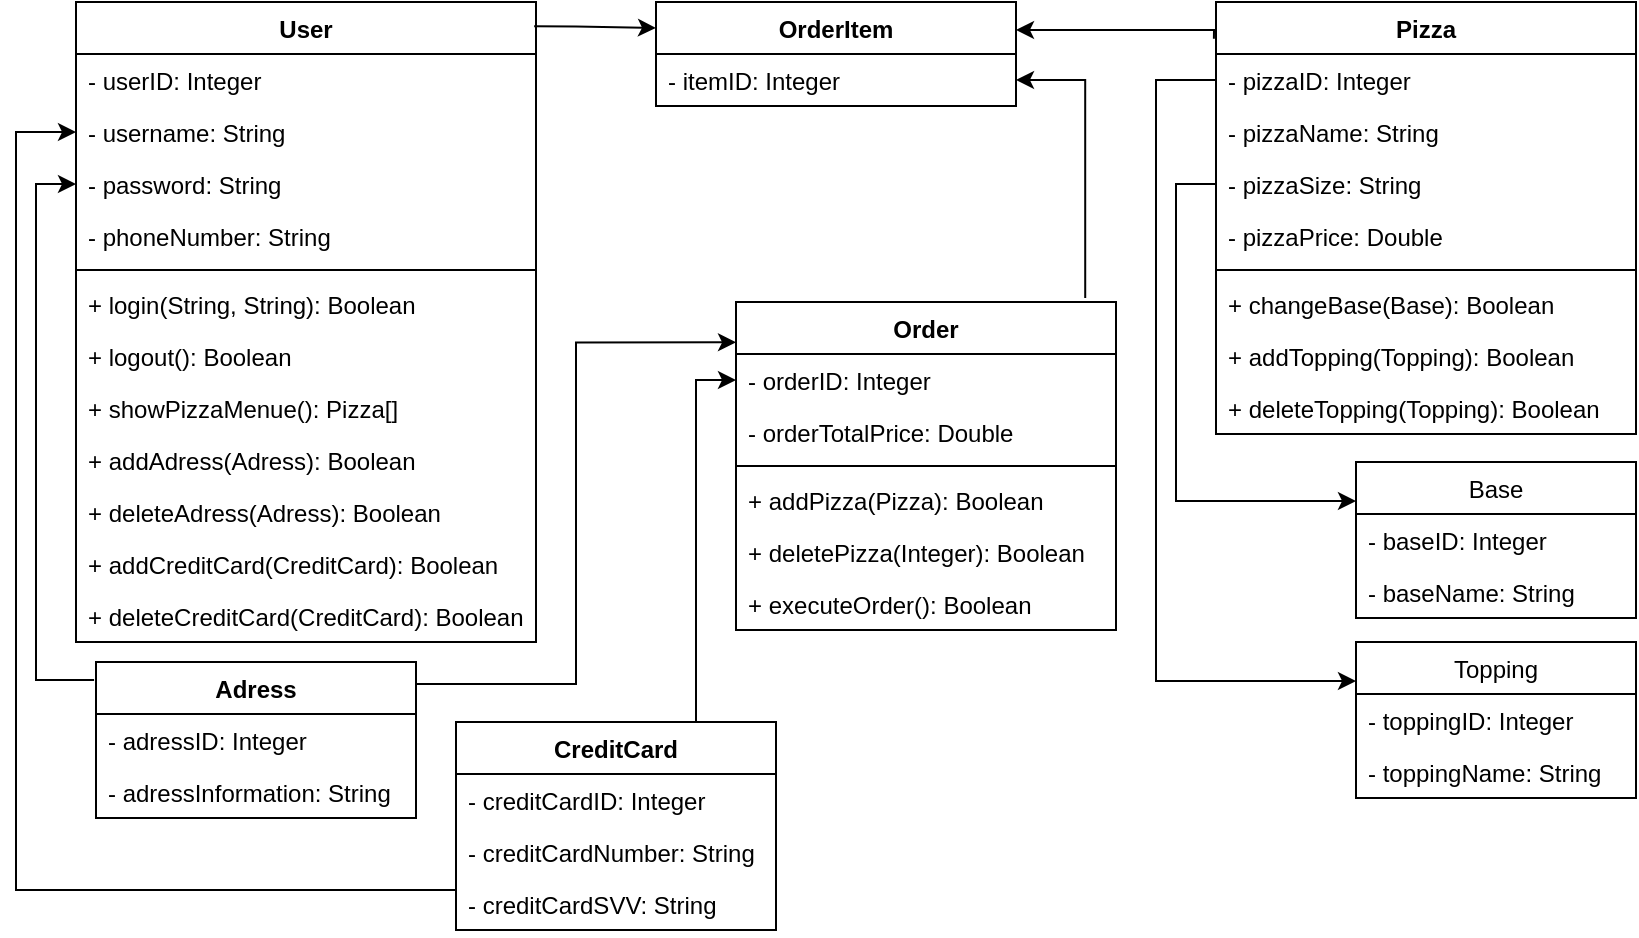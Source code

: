 <mxfile version="14.1.8" type="github">
  <diagram id="C5RBs43oDa-KdzZeNtuy" name="Page-1">
    <mxGraphModel dx="868" dy="482" grid="1" gridSize="10" guides="1" tooltips="1" connect="1" arrows="1" fold="1" page="1" pageScale="1" pageWidth="827" pageHeight="1169" math="0" shadow="0">
      <root>
        <mxCell id="WIyWlLk6GJQsqaUBKTNV-0" />
        <mxCell id="WIyWlLk6GJQsqaUBKTNV-1" parent="WIyWlLk6GJQsqaUBKTNV-0" />
        <mxCell id="uV1599xkfmc2XIZDll-U-7" value="User" style="swimlane;fontStyle=1;align=center;verticalAlign=top;childLayout=stackLayout;horizontal=1;startSize=26;horizontalStack=0;resizeParent=1;resizeParentMax=0;resizeLast=0;collapsible=1;marginBottom=0;" parent="WIyWlLk6GJQsqaUBKTNV-1" vertex="1">
          <mxGeometry x="40" y="10" width="230" height="320" as="geometry" />
        </mxCell>
        <mxCell id="uV1599xkfmc2XIZDll-U-6" value="- userID: Integer" style="text;strokeColor=none;fillColor=none;align=left;verticalAlign=top;spacingLeft=4;spacingRight=4;overflow=hidden;rotatable=0;points=[[0,0.5],[1,0.5]];portConstraint=eastwest;" parent="uV1599xkfmc2XIZDll-U-7" vertex="1">
          <mxGeometry y="26" width="230" height="26" as="geometry" />
        </mxCell>
        <mxCell id="uV1599xkfmc2XIZDll-U-11" value="- username: String" style="text;strokeColor=none;fillColor=none;align=left;verticalAlign=top;spacingLeft=4;spacingRight=4;overflow=hidden;rotatable=0;points=[[0,0.5],[1,0.5]];portConstraint=eastwest;" parent="uV1599xkfmc2XIZDll-U-7" vertex="1">
          <mxGeometry y="52" width="230" height="26" as="geometry" />
        </mxCell>
        <mxCell id="uV1599xkfmc2XIZDll-U-12" value="- password: String" style="text;strokeColor=none;fillColor=none;align=left;verticalAlign=top;spacingLeft=4;spacingRight=4;overflow=hidden;rotatable=0;points=[[0,0.5],[1,0.5]];portConstraint=eastwest;" parent="uV1599xkfmc2XIZDll-U-7" vertex="1">
          <mxGeometry y="78" width="230" height="26" as="geometry" />
        </mxCell>
        <mxCell id="s7ZiOh65WCOUnPWMFTmQ-5" value="- phoneNumber: String" style="text;strokeColor=none;fillColor=none;align=left;verticalAlign=top;spacingLeft=4;spacingRight=4;overflow=hidden;rotatable=0;points=[[0,0.5],[1,0.5]];portConstraint=eastwest;" vertex="1" parent="uV1599xkfmc2XIZDll-U-7">
          <mxGeometry y="104" width="230" height="26" as="geometry" />
        </mxCell>
        <mxCell id="uV1599xkfmc2XIZDll-U-9" value="" style="line;strokeWidth=1;fillColor=none;align=left;verticalAlign=middle;spacingTop=-1;spacingLeft=3;spacingRight=3;rotatable=0;labelPosition=right;points=[];portConstraint=eastwest;" parent="uV1599xkfmc2XIZDll-U-7" vertex="1">
          <mxGeometry y="130" width="230" height="8" as="geometry" />
        </mxCell>
        <mxCell id="uV1599xkfmc2XIZDll-U-14" value="+ login(String, String): Boolean" style="text;strokeColor=none;fillColor=none;align=left;verticalAlign=top;spacingLeft=4;spacingRight=4;overflow=hidden;rotatable=0;points=[[0,0.5],[1,0.5]];portConstraint=eastwest;" parent="uV1599xkfmc2XIZDll-U-7" vertex="1">
          <mxGeometry y="138" width="230" height="26" as="geometry" />
        </mxCell>
        <mxCell id="uV1599xkfmc2XIZDll-U-10" value="+ logout(): Boolean" style="text;strokeColor=none;fillColor=none;align=left;verticalAlign=top;spacingLeft=4;spacingRight=4;overflow=hidden;rotatable=0;points=[[0,0.5],[1,0.5]];portConstraint=eastwest;" parent="uV1599xkfmc2XIZDll-U-7" vertex="1">
          <mxGeometry y="164" width="230" height="26" as="geometry" />
        </mxCell>
        <mxCell id="uV1599xkfmc2XIZDll-U-19" value="+ showPizzaMenue(): Pizza[]" style="text;strokeColor=none;fillColor=none;align=left;verticalAlign=top;spacingLeft=4;spacingRight=4;overflow=hidden;rotatable=0;points=[[0,0.5],[1,0.5]];portConstraint=eastwest;" parent="uV1599xkfmc2XIZDll-U-7" vertex="1">
          <mxGeometry y="190" width="230" height="26" as="geometry" />
        </mxCell>
        <mxCell id="s7ZiOh65WCOUnPWMFTmQ-6" value="+ addAdress(Adress): Boolean" style="text;strokeColor=none;fillColor=none;align=left;verticalAlign=top;spacingLeft=4;spacingRight=4;overflow=hidden;rotatable=0;points=[[0,0.5],[1,0.5]];portConstraint=eastwest;" vertex="1" parent="uV1599xkfmc2XIZDll-U-7">
          <mxGeometry y="216" width="230" height="26" as="geometry" />
        </mxCell>
        <mxCell id="s7ZiOh65WCOUnPWMFTmQ-7" value="+ deleteAdress(Adress): Boolean" style="text;strokeColor=none;fillColor=none;align=left;verticalAlign=top;spacingLeft=4;spacingRight=4;overflow=hidden;rotatable=0;points=[[0,0.5],[1,0.5]];portConstraint=eastwest;" vertex="1" parent="uV1599xkfmc2XIZDll-U-7">
          <mxGeometry y="242" width="230" height="26" as="geometry" />
        </mxCell>
        <mxCell id="s7ZiOh65WCOUnPWMFTmQ-13" value="+ addCreditCard(CreditCard): Boolean" style="text;strokeColor=none;fillColor=none;align=left;verticalAlign=top;spacingLeft=4;spacingRight=4;overflow=hidden;rotatable=0;points=[[0,0.5],[1,0.5]];portConstraint=eastwest;" vertex="1" parent="uV1599xkfmc2XIZDll-U-7">
          <mxGeometry y="268" width="230" height="26" as="geometry" />
        </mxCell>
        <mxCell id="s7ZiOh65WCOUnPWMFTmQ-14" value="+ deleteCreditCard(CreditCard): Boolean" style="text;strokeColor=none;fillColor=none;align=left;verticalAlign=top;spacingLeft=4;spacingRight=4;overflow=hidden;rotatable=0;points=[[0,0.5],[1,0.5]];portConstraint=eastwest;" vertex="1" parent="uV1599xkfmc2XIZDll-U-7">
          <mxGeometry y="294" width="230" height="26" as="geometry" />
        </mxCell>
        <mxCell id="uV1599xkfmc2XIZDll-U-20" value="OrderItem" style="swimlane;fontStyle=1;align=center;verticalAlign=top;childLayout=stackLayout;horizontal=1;startSize=26;horizontalStack=0;resizeParent=1;resizeParentMax=0;resizeLast=0;collapsible=1;marginBottom=0;" parent="WIyWlLk6GJQsqaUBKTNV-1" vertex="1">
          <mxGeometry x="330" y="10" width="180" height="52" as="geometry" />
        </mxCell>
        <mxCell id="uV1599xkfmc2XIZDll-U-21" value="- itemID: Integer" style="text;strokeColor=none;fillColor=none;align=left;verticalAlign=top;spacingLeft=4;spacingRight=4;overflow=hidden;rotatable=0;points=[[0,0.5],[1,0.5]];portConstraint=eastwest;" parent="uV1599xkfmc2XIZDll-U-20" vertex="1">
          <mxGeometry y="26" width="180" height="26" as="geometry" />
        </mxCell>
        <mxCell id="uV1599xkfmc2XIZDll-U-25" value="Pizza" style="swimlane;fontStyle=1;align=center;verticalAlign=top;childLayout=stackLayout;horizontal=1;startSize=26;horizontalStack=0;resizeParent=1;resizeParentMax=0;resizeLast=0;collapsible=1;marginBottom=0;" parent="WIyWlLk6GJQsqaUBKTNV-1" vertex="1">
          <mxGeometry x="610" y="10" width="210" height="216" as="geometry" />
        </mxCell>
        <mxCell id="s7ZiOh65WCOUnPWMFTmQ-0" value="- pizzaID: Integer" style="text;strokeColor=none;fillColor=none;align=left;verticalAlign=top;spacingLeft=4;spacingRight=4;overflow=hidden;rotatable=0;points=[[0,0.5],[1,0.5]];portConstraint=eastwest;" vertex="1" parent="uV1599xkfmc2XIZDll-U-25">
          <mxGeometry y="26" width="210" height="26" as="geometry" />
        </mxCell>
        <mxCell id="uV1599xkfmc2XIZDll-U-26" value="- pizzaName: String" style="text;strokeColor=none;fillColor=none;align=left;verticalAlign=top;spacingLeft=4;spacingRight=4;overflow=hidden;rotatable=0;points=[[0,0.5],[1,0.5]];portConstraint=eastwest;" parent="uV1599xkfmc2XIZDll-U-25" vertex="1">
          <mxGeometry y="52" width="210" height="26" as="geometry" />
        </mxCell>
        <mxCell id="uV1599xkfmc2XIZDll-U-29" value="- pizzaSize: String" style="text;strokeColor=none;fillColor=none;align=left;verticalAlign=top;spacingLeft=4;spacingRight=4;overflow=hidden;rotatable=0;points=[[0,0.5],[1,0.5]];portConstraint=eastwest;" parent="uV1599xkfmc2XIZDll-U-25" vertex="1">
          <mxGeometry y="78" width="210" height="26" as="geometry" />
        </mxCell>
        <mxCell id="s7ZiOh65WCOUnPWMFTmQ-1" value="- pizzaPrice: Double" style="text;strokeColor=none;fillColor=none;align=left;verticalAlign=top;spacingLeft=4;spacingRight=4;overflow=hidden;rotatable=0;points=[[0,0.5],[1,0.5]];portConstraint=eastwest;" vertex="1" parent="uV1599xkfmc2XIZDll-U-25">
          <mxGeometry y="104" width="210" height="26" as="geometry" />
        </mxCell>
        <mxCell id="uV1599xkfmc2XIZDll-U-27" value="" style="line;strokeWidth=1;fillColor=none;align=left;verticalAlign=middle;spacingTop=-1;spacingLeft=3;spacingRight=3;rotatable=0;labelPosition=right;points=[];portConstraint=eastwest;" parent="uV1599xkfmc2XIZDll-U-25" vertex="1">
          <mxGeometry y="130" width="210" height="8" as="geometry" />
        </mxCell>
        <mxCell id="uV1599xkfmc2XIZDll-U-28" value="+ changeBase(Base): Boolean" style="text;strokeColor=none;fillColor=none;align=left;verticalAlign=top;spacingLeft=4;spacingRight=4;overflow=hidden;rotatable=0;points=[[0,0.5],[1,0.5]];portConstraint=eastwest;" parent="uV1599xkfmc2XIZDll-U-25" vertex="1">
          <mxGeometry y="138" width="210" height="26" as="geometry" />
        </mxCell>
        <mxCell id="uV1599xkfmc2XIZDll-U-30" value="+ addTopping(Topping): Boolean" style="text;strokeColor=none;fillColor=none;align=left;verticalAlign=top;spacingLeft=4;spacingRight=4;overflow=hidden;rotatable=0;points=[[0,0.5],[1,0.5]];portConstraint=eastwest;" parent="uV1599xkfmc2XIZDll-U-25" vertex="1">
          <mxGeometry y="164" width="210" height="26" as="geometry" />
        </mxCell>
        <mxCell id="uV1599xkfmc2XIZDll-U-31" value="+ deleteTopping(Topping): Boolean" style="text;strokeColor=none;fillColor=none;align=left;verticalAlign=top;spacingLeft=4;spacingRight=4;overflow=hidden;rotatable=0;points=[[0,0.5],[1,0.5]];portConstraint=eastwest;" parent="uV1599xkfmc2XIZDll-U-25" vertex="1">
          <mxGeometry y="190" width="210" height="26" as="geometry" />
        </mxCell>
        <mxCell id="uV1599xkfmc2XIZDll-U-36" value="Base" style="swimlane;fontStyle=0;childLayout=stackLayout;horizontal=1;startSize=26;fillColor=none;horizontalStack=0;resizeParent=1;resizeParentMax=0;resizeLast=0;collapsible=1;marginBottom=0;" parent="WIyWlLk6GJQsqaUBKTNV-1" vertex="1">
          <mxGeometry x="680" y="240" width="140" height="78" as="geometry" />
        </mxCell>
        <mxCell id="fI5wQZOOKrCyLXPz0UMs-0" value="- baseID: Integer" style="text;strokeColor=none;fillColor=none;align=left;verticalAlign=top;spacingLeft=4;spacingRight=4;overflow=hidden;rotatable=0;points=[[0,0.5],[1,0.5]];portConstraint=eastwest;" parent="uV1599xkfmc2XIZDll-U-36" vertex="1">
          <mxGeometry y="26" width="140" height="26" as="geometry" />
        </mxCell>
        <mxCell id="uV1599xkfmc2XIZDll-U-37" value="- baseName: String" style="text;strokeColor=none;fillColor=none;align=left;verticalAlign=top;spacingLeft=4;spacingRight=4;overflow=hidden;rotatable=0;points=[[0,0.5],[1,0.5]];portConstraint=eastwest;" parent="uV1599xkfmc2XIZDll-U-36" vertex="1">
          <mxGeometry y="52" width="140" height="26" as="geometry" />
        </mxCell>
        <mxCell id="uV1599xkfmc2XIZDll-U-41" value="Topping" style="swimlane;fontStyle=0;childLayout=stackLayout;horizontal=1;startSize=26;fillColor=none;horizontalStack=0;resizeParent=1;resizeParentMax=0;resizeLast=0;collapsible=1;marginBottom=0;" parent="WIyWlLk6GJQsqaUBKTNV-1" vertex="1">
          <mxGeometry x="680" y="330" width="140" height="78" as="geometry" />
        </mxCell>
        <mxCell id="fI5wQZOOKrCyLXPz0UMs-1" value="- toppingID: Integer" style="text;strokeColor=none;fillColor=none;align=left;verticalAlign=top;spacingLeft=4;spacingRight=4;overflow=hidden;rotatable=0;points=[[0,0.5],[1,0.5]];portConstraint=eastwest;" parent="uV1599xkfmc2XIZDll-U-41" vertex="1">
          <mxGeometry y="26" width="140" height="26" as="geometry" />
        </mxCell>
        <mxCell id="uV1599xkfmc2XIZDll-U-42" value="- toppingName: String" style="text;strokeColor=none;fillColor=none;align=left;verticalAlign=top;spacingLeft=4;spacingRight=4;overflow=hidden;rotatable=0;points=[[0,0.5],[1,0.5]];portConstraint=eastwest;" parent="uV1599xkfmc2XIZDll-U-41" vertex="1">
          <mxGeometry y="52" width="140" height="26" as="geometry" />
        </mxCell>
        <mxCell id="IQ9QhzdBHmIEoD9JMVYd-0" style="edgeStyle=orthogonalEdgeStyle;rounded=0;orthogonalLoop=1;jettySize=auto;html=1;exitX=0;exitY=0.5;exitDx=0;exitDy=0;entryX=0;entryY=0.25;entryDx=0;entryDy=0;" parent="WIyWlLk6GJQsqaUBKTNV-1" source="uV1599xkfmc2XIZDll-U-29" target="uV1599xkfmc2XIZDll-U-36" edge="1">
          <mxGeometry relative="1" as="geometry" />
        </mxCell>
        <mxCell id="IQ9QhzdBHmIEoD9JMVYd-1" style="edgeStyle=orthogonalEdgeStyle;rounded=0;orthogonalLoop=1;jettySize=auto;html=1;exitX=0;exitY=0.5;exitDx=0;exitDy=0;entryX=0;entryY=0.25;entryDx=0;entryDy=0;" parent="WIyWlLk6GJQsqaUBKTNV-1" source="uV1599xkfmc2XIZDll-U-26" target="uV1599xkfmc2XIZDll-U-41" edge="1">
          <mxGeometry relative="1" as="geometry">
            <Array as="points">
              <mxPoint x="610" y="49" />
              <mxPoint x="580" y="49" />
              <mxPoint x="580" y="350" />
            </Array>
          </mxGeometry>
        </mxCell>
        <mxCell id="hXHPoDrEMKIcVmXOcSfc-1" value="Order" style="swimlane;fontStyle=1;align=center;verticalAlign=top;childLayout=stackLayout;horizontal=1;startSize=26;horizontalStack=0;resizeParent=1;resizeParentMax=0;resizeLast=0;collapsible=1;marginBottom=0;" parent="WIyWlLk6GJQsqaUBKTNV-1" vertex="1">
          <mxGeometry x="370" y="160" width="190" height="164" as="geometry" />
        </mxCell>
        <mxCell id="s7ZiOh65WCOUnPWMFTmQ-10" value="- orderID: Integer" style="text;strokeColor=none;fillColor=none;align=left;verticalAlign=top;spacingLeft=4;spacingRight=4;overflow=hidden;rotatable=0;points=[[0,0.5],[1,0.5]];portConstraint=eastwest;" vertex="1" parent="hXHPoDrEMKIcVmXOcSfc-1">
          <mxGeometry y="26" width="190" height="26" as="geometry" />
        </mxCell>
        <mxCell id="hXHPoDrEMKIcVmXOcSfc-2" value="- orderTotalPrice: Double" style="text;strokeColor=none;fillColor=none;align=left;verticalAlign=top;spacingLeft=4;spacingRight=4;overflow=hidden;rotatable=0;points=[[0,0.5],[1,0.5]];portConstraint=eastwest;" parent="hXHPoDrEMKIcVmXOcSfc-1" vertex="1">
          <mxGeometry y="52" width="190" height="26" as="geometry" />
        </mxCell>
        <mxCell id="hXHPoDrEMKIcVmXOcSfc-3" value="" style="line;strokeWidth=1;fillColor=none;align=left;verticalAlign=middle;spacingTop=-1;spacingLeft=3;spacingRight=3;rotatable=0;labelPosition=right;points=[];portConstraint=eastwest;" parent="hXHPoDrEMKIcVmXOcSfc-1" vertex="1">
          <mxGeometry y="78" width="190" height="8" as="geometry" />
        </mxCell>
        <mxCell id="s7ZiOh65WCOUnPWMFTmQ-2" value="+ addPizza(Pizza): Boolean" style="text;strokeColor=none;fillColor=none;align=left;verticalAlign=top;spacingLeft=4;spacingRight=4;overflow=hidden;rotatable=0;points=[[0,0.5],[1,0.5]];portConstraint=eastwest;" vertex="1" parent="hXHPoDrEMKIcVmXOcSfc-1">
          <mxGeometry y="86" width="190" height="26" as="geometry" />
        </mxCell>
        <mxCell id="s7ZiOh65WCOUnPWMFTmQ-3" value="+ deletePizza(Integer): Boolean" style="text;strokeColor=none;fillColor=none;align=left;verticalAlign=top;spacingLeft=4;spacingRight=4;overflow=hidden;rotatable=0;points=[[0,0.5],[1,0.5]];portConstraint=eastwest;" vertex="1" parent="hXHPoDrEMKIcVmXOcSfc-1">
          <mxGeometry y="112" width="190" height="26" as="geometry" />
        </mxCell>
        <mxCell id="uV1599xkfmc2XIZDll-U-15" value="+ executeOrder(): Boolean" style="text;strokeColor=none;fillColor=none;align=left;verticalAlign=top;spacingLeft=4;spacingRight=4;overflow=hidden;rotatable=0;points=[[0,0.5],[1,0.5]];portConstraint=eastwest;" parent="hXHPoDrEMKIcVmXOcSfc-1" vertex="1">
          <mxGeometry y="138" width="190" height="26" as="geometry" />
        </mxCell>
        <mxCell id="hXHPoDrEMKIcVmXOcSfc-5" value="Adress" style="swimlane;fontStyle=1;align=center;verticalAlign=top;childLayout=stackLayout;horizontal=1;startSize=26;horizontalStack=0;resizeParent=1;resizeParentMax=0;resizeLast=0;collapsible=1;marginBottom=0;" parent="WIyWlLk6GJQsqaUBKTNV-1" vertex="1">
          <mxGeometry x="50" y="340" width="160" height="78" as="geometry" />
        </mxCell>
        <mxCell id="s7ZiOh65WCOUnPWMFTmQ-4" value="- adressID: Integer" style="text;strokeColor=none;fillColor=none;align=left;verticalAlign=top;spacingLeft=4;spacingRight=4;overflow=hidden;rotatable=0;points=[[0,0.5],[1,0.5]];portConstraint=eastwest;" vertex="1" parent="hXHPoDrEMKIcVmXOcSfc-5">
          <mxGeometry y="26" width="160" height="26" as="geometry" />
        </mxCell>
        <mxCell id="hXHPoDrEMKIcVmXOcSfc-6" value="- adressInformation: String" style="text;strokeColor=none;fillColor=none;align=left;verticalAlign=top;spacingLeft=4;spacingRight=4;overflow=hidden;rotatable=0;points=[[0,0.5],[1,0.5]];portConstraint=eastwest;" parent="hXHPoDrEMKIcVmXOcSfc-5" vertex="1">
          <mxGeometry y="52" width="160" height="26" as="geometry" />
        </mxCell>
        <mxCell id="hXHPoDrEMKIcVmXOcSfc-9" value="CreditCard" style="swimlane;fontStyle=1;align=center;verticalAlign=top;childLayout=stackLayout;horizontal=1;startSize=26;horizontalStack=0;resizeParent=1;resizeParentMax=0;resizeLast=0;collapsible=1;marginBottom=0;" parent="WIyWlLk6GJQsqaUBKTNV-1" vertex="1">
          <mxGeometry x="230" y="370" width="160" height="104" as="geometry" />
        </mxCell>
        <mxCell id="s7ZiOh65WCOUnPWMFTmQ-12" value="- creditCardID: Integer" style="text;strokeColor=none;fillColor=none;align=left;verticalAlign=top;spacingLeft=4;spacingRight=4;overflow=hidden;rotatable=0;points=[[0,0.5],[1,0.5]];portConstraint=eastwest;" vertex="1" parent="hXHPoDrEMKIcVmXOcSfc-9">
          <mxGeometry y="26" width="160" height="26" as="geometry" />
        </mxCell>
        <mxCell id="s7ZiOh65WCOUnPWMFTmQ-11" value="- creditCardNumber: String" style="text;strokeColor=none;fillColor=none;align=left;verticalAlign=top;spacingLeft=4;spacingRight=4;overflow=hidden;rotatable=0;points=[[0,0.5],[1,0.5]];portConstraint=eastwest;" vertex="1" parent="hXHPoDrEMKIcVmXOcSfc-9">
          <mxGeometry y="52" width="160" height="26" as="geometry" />
        </mxCell>
        <mxCell id="hXHPoDrEMKIcVmXOcSfc-10" value="- creditCardSVV: String" style="text;strokeColor=none;fillColor=none;align=left;verticalAlign=top;spacingLeft=4;spacingRight=4;overflow=hidden;rotatable=0;points=[[0,0.5],[1,0.5]];portConstraint=eastwest;" parent="hXHPoDrEMKIcVmXOcSfc-9" vertex="1">
          <mxGeometry y="78" width="160" height="26" as="geometry" />
        </mxCell>
        <mxCell id="hXHPoDrEMKIcVmXOcSfc-14" style="edgeStyle=orthogonalEdgeStyle;rounded=0;orthogonalLoop=1;jettySize=auto;html=1;exitX=0.919;exitY=-0.012;exitDx=0;exitDy=0;entryX=1;entryY=0.5;entryDx=0;entryDy=0;exitPerimeter=0;" parent="WIyWlLk6GJQsqaUBKTNV-1" source="hXHPoDrEMKIcVmXOcSfc-1" target="uV1599xkfmc2XIZDll-U-21" edge="1">
          <mxGeometry relative="1" as="geometry" />
        </mxCell>
        <mxCell id="hXHPoDrEMKIcVmXOcSfc-15" style="edgeStyle=orthogonalEdgeStyle;rounded=0;orthogonalLoop=1;jettySize=auto;html=1;exitX=-0.006;exitY=0.116;exitDx=0;exitDy=0;entryX=0;entryY=0.5;entryDx=0;entryDy=0;exitPerimeter=0;" parent="WIyWlLk6GJQsqaUBKTNV-1" source="hXHPoDrEMKIcVmXOcSfc-5" target="uV1599xkfmc2XIZDll-U-12" edge="1">
          <mxGeometry relative="1" as="geometry">
            <Array as="points">
              <mxPoint x="20" y="349" />
              <mxPoint x="20" y="101" />
            </Array>
          </mxGeometry>
        </mxCell>
        <mxCell id="hXHPoDrEMKIcVmXOcSfc-18" style="edgeStyle=orthogonalEdgeStyle;rounded=0;orthogonalLoop=1;jettySize=auto;html=1;entryX=0;entryY=0.5;entryDx=0;entryDy=0;exitX=0;exitY=0.135;exitDx=0;exitDy=0;exitPerimeter=0;" parent="WIyWlLk6GJQsqaUBKTNV-1" source="hXHPoDrEMKIcVmXOcSfc-9" target="uV1599xkfmc2XIZDll-U-11" edge="1">
          <mxGeometry relative="1" as="geometry">
            <Array as="points">
              <mxPoint x="10" y="454" />
              <mxPoint x="10" y="75" />
            </Array>
            <mxPoint x="49" y="401" as="sourcePoint" />
          </mxGeometry>
        </mxCell>
        <mxCell id="hXHPoDrEMKIcVmXOcSfc-19" style="edgeStyle=orthogonalEdgeStyle;rounded=0;orthogonalLoop=1;jettySize=auto;html=1;entryX=-0.005;entryY=0.085;entryDx=0;entryDy=0;entryPerimeter=0;exitX=-0.005;exitY=0.085;exitDx=0;exitDy=0;exitPerimeter=0;" parent="WIyWlLk6GJQsqaUBKTNV-1" source="uV1599xkfmc2XIZDll-U-25" edge="1">
          <mxGeometry relative="1" as="geometry">
            <mxPoint x="510" y="24" as="targetPoint" />
            <Array as="points">
              <mxPoint x="510" y="24" />
            </Array>
          </mxGeometry>
        </mxCell>
        <mxCell id="hXHPoDrEMKIcVmXOcSfc-20" style="edgeStyle=orthogonalEdgeStyle;rounded=0;orthogonalLoop=1;jettySize=auto;html=1;exitX=1;exitY=0.141;exitDx=0;exitDy=0;entryX=0;entryY=0.123;entryDx=0;entryDy=0;entryPerimeter=0;exitPerimeter=0;" parent="WIyWlLk6GJQsqaUBKTNV-1" source="hXHPoDrEMKIcVmXOcSfc-5" target="hXHPoDrEMKIcVmXOcSfc-1" edge="1">
          <mxGeometry relative="1" as="geometry" />
        </mxCell>
        <mxCell id="hXHPoDrEMKIcVmXOcSfc-21" style="edgeStyle=orthogonalEdgeStyle;rounded=0;orthogonalLoop=1;jettySize=auto;html=1;exitX=0.75;exitY=0;exitDx=0;exitDy=0;" parent="WIyWlLk6GJQsqaUBKTNV-1" source="hXHPoDrEMKIcVmXOcSfc-9" edge="1">
          <mxGeometry relative="1" as="geometry">
            <Array as="points">
              <mxPoint x="350" y="199" />
            </Array>
            <mxPoint x="210" y="460" as="sourcePoint" />
            <mxPoint x="370" y="199" as="targetPoint" />
          </mxGeometry>
        </mxCell>
        <mxCell id="s7ZiOh65WCOUnPWMFTmQ-9" style="edgeStyle=orthogonalEdgeStyle;rounded=0;orthogonalLoop=1;jettySize=auto;html=1;entryX=0;entryY=0.25;entryDx=0;entryDy=0;exitX=0.996;exitY=0.038;exitDx=0;exitDy=0;exitPerimeter=0;" edge="1" parent="WIyWlLk6GJQsqaUBKTNV-1" source="uV1599xkfmc2XIZDll-U-7" target="uV1599xkfmc2XIZDll-U-20">
          <mxGeometry relative="1" as="geometry">
            <mxPoint x="270" y="23" as="sourcePoint" />
            <Array as="points">
              <mxPoint x="290" y="22" />
            </Array>
          </mxGeometry>
        </mxCell>
      </root>
    </mxGraphModel>
  </diagram>
</mxfile>
